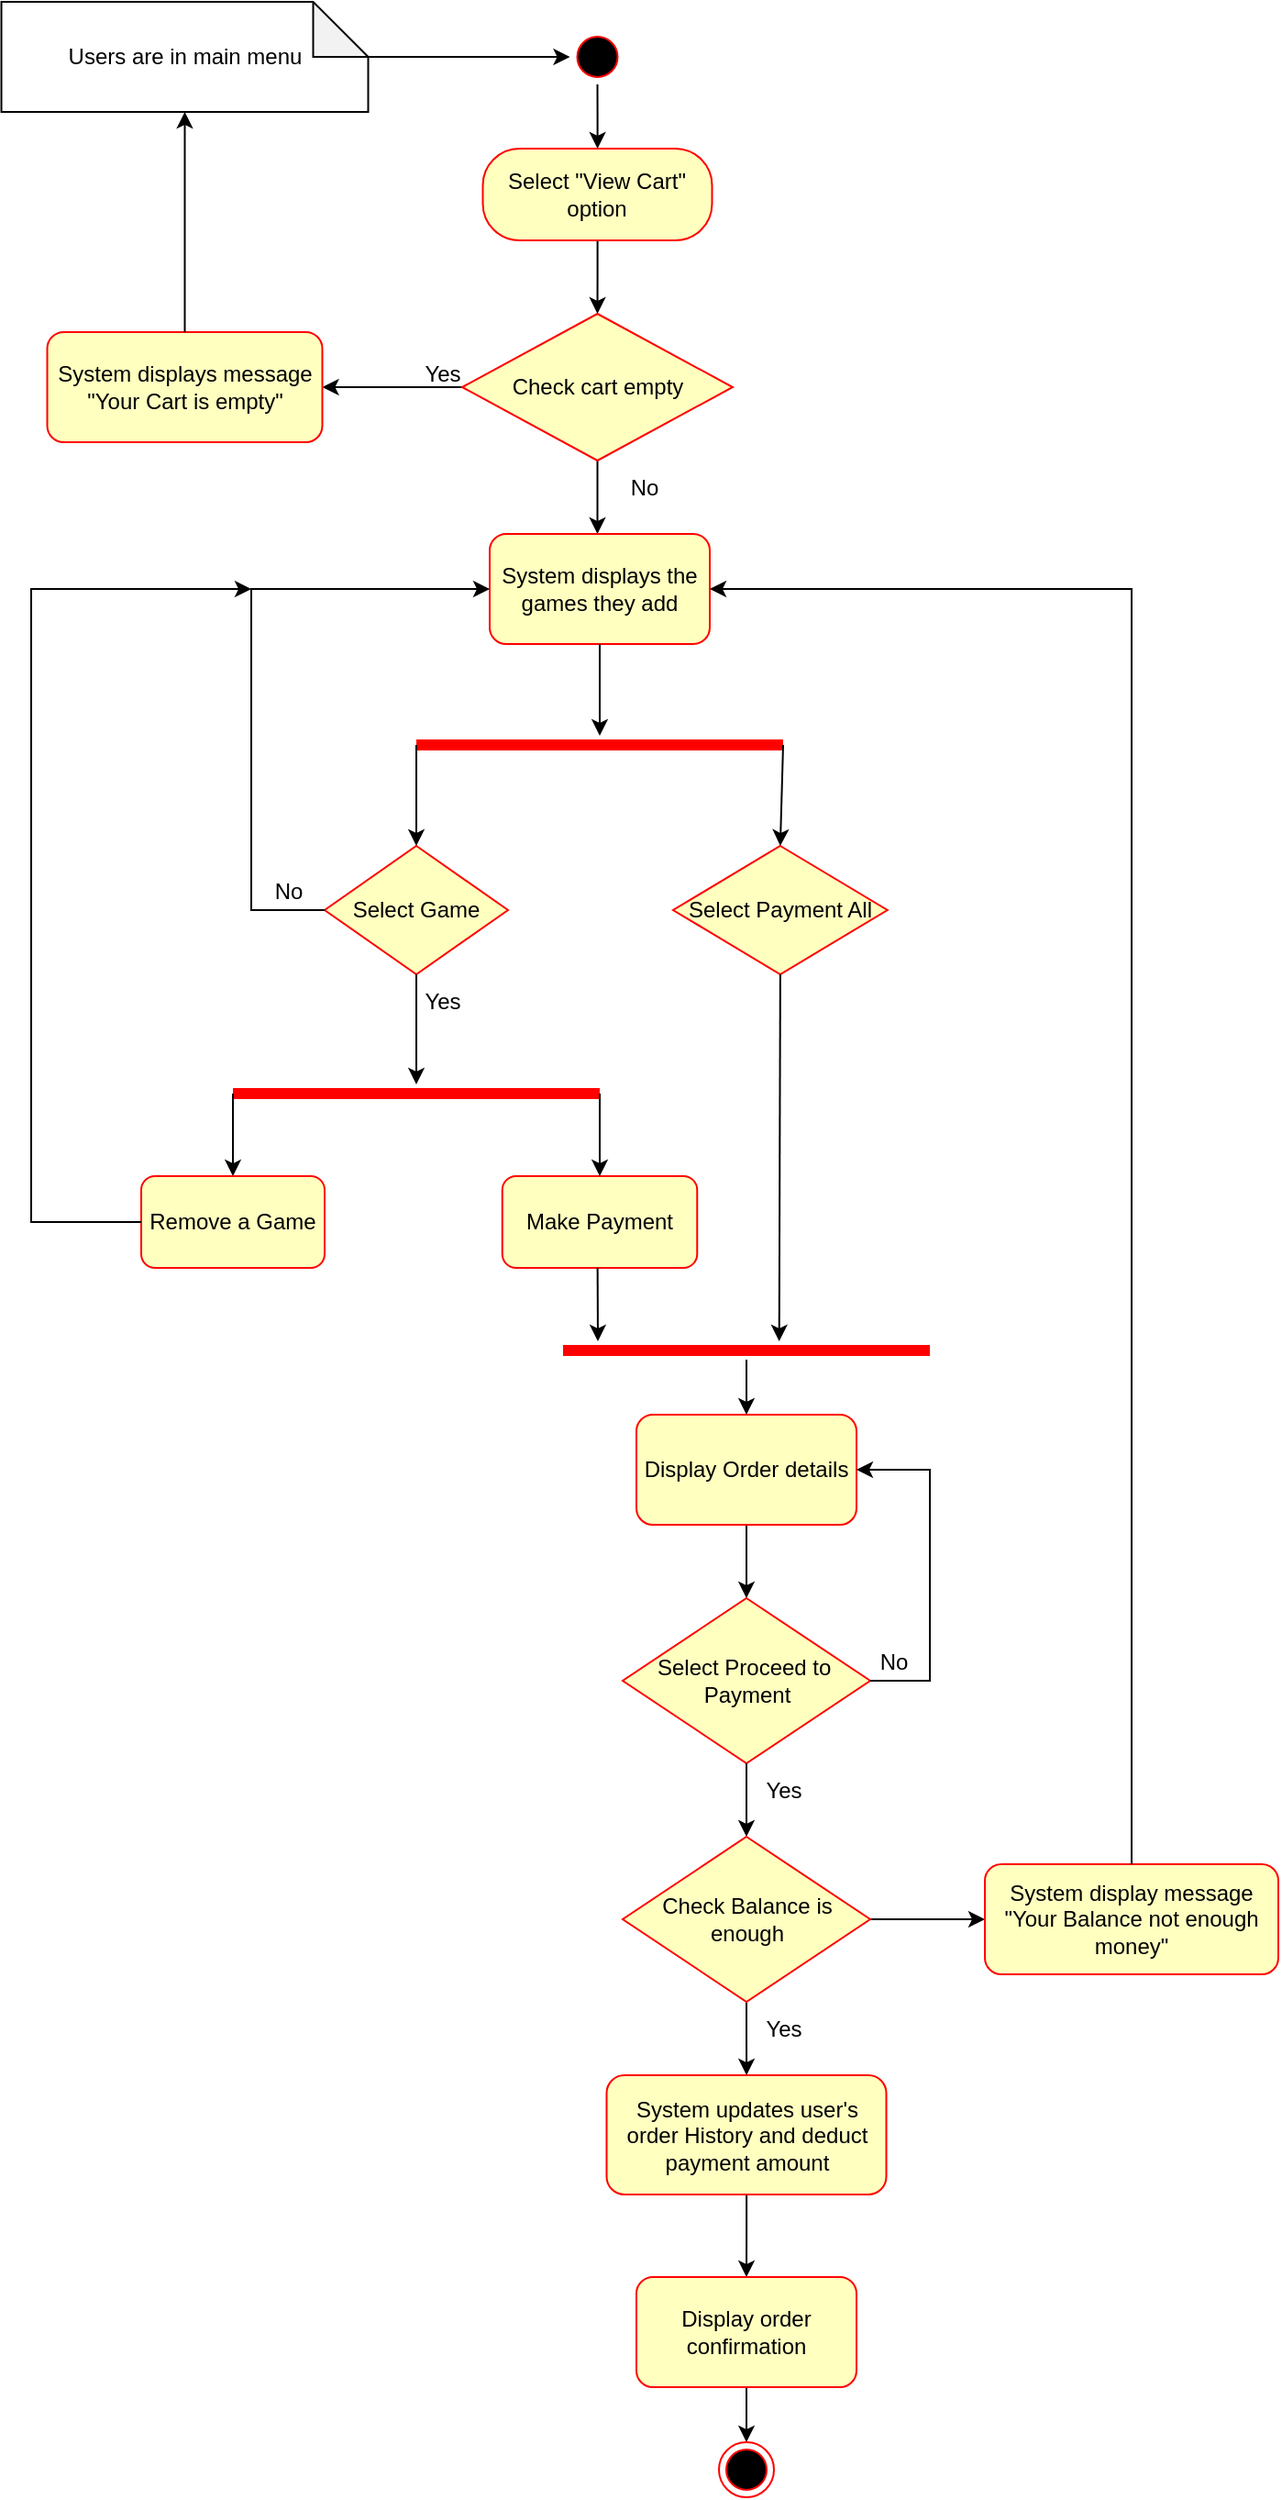 <mxfile version="21.6.1" type="device">
  <diagram name="Page-1" id="nk8ugfxF9IDwkbEV_qcw">
    <mxGraphModel dx="2367" dy="1370" grid="1" gridSize="10" guides="1" tooltips="1" connect="1" arrows="1" fold="1" page="1" pageScale="1" pageWidth="850" pageHeight="1100" math="0" shadow="0">
      <root>
        <mxCell id="0" />
        <mxCell id="1" parent="0" />
        <mxCell id="SH4dh5Ntx49CRtYyC6XV-4" value="" style="edgeStyle=orthogonalEdgeStyle;rounded=0;orthogonalLoop=1;jettySize=auto;html=1;" edge="1" parent="1" source="SH4dh5Ntx49CRtYyC6XV-1" target="SH4dh5Ntx49CRtYyC6XV-2">
          <mxGeometry relative="1" as="geometry" />
        </mxCell>
        <mxCell id="SH4dh5Ntx49CRtYyC6XV-1" value="Users are in main menu" style="shape=note;whiteSpace=wrap;html=1;backgroundOutline=1;darkOpacity=0.05;" vertex="1" parent="1">
          <mxGeometry x="63.75" y="40" width="200" height="60" as="geometry" />
        </mxCell>
        <mxCell id="SH4dh5Ntx49CRtYyC6XV-7" value="" style="edgeStyle=orthogonalEdgeStyle;rounded=0;orthogonalLoop=1;jettySize=auto;html=1;" edge="1" parent="1" source="SH4dh5Ntx49CRtYyC6XV-2" target="SH4dh5Ntx49CRtYyC6XV-5">
          <mxGeometry relative="1" as="geometry" />
        </mxCell>
        <mxCell id="SH4dh5Ntx49CRtYyC6XV-2" value="" style="ellipse;html=1;shape=startState;fillColor=#000000;strokeColor=#ff0000;" vertex="1" parent="1">
          <mxGeometry x="373.75" y="55" width="30" height="30" as="geometry" />
        </mxCell>
        <mxCell id="SH4dh5Ntx49CRtYyC6XV-11" value="" style="edgeStyle=orthogonalEdgeStyle;rounded=0;orthogonalLoop=1;jettySize=auto;html=1;" edge="1" parent="1" source="SH4dh5Ntx49CRtYyC6XV-5" target="SH4dh5Ntx49CRtYyC6XV-8">
          <mxGeometry relative="1" as="geometry" />
        </mxCell>
        <mxCell id="SH4dh5Ntx49CRtYyC6XV-5" value="Select &quot;View Cart&quot; option" style="rounded=1;whiteSpace=wrap;html=1;arcSize=40;fontColor=#000000;fillColor=#ffffc0;strokeColor=#ff0000;" vertex="1" parent="1">
          <mxGeometry x="326.25" y="120" width="125" height="50" as="geometry" />
        </mxCell>
        <mxCell id="SH4dh5Ntx49CRtYyC6XV-13" value="" style="edgeStyle=orthogonalEdgeStyle;rounded=0;orthogonalLoop=1;jettySize=auto;html=1;" edge="1" parent="1" source="SH4dh5Ntx49CRtYyC6XV-8" target="SH4dh5Ntx49CRtYyC6XV-12">
          <mxGeometry relative="1" as="geometry" />
        </mxCell>
        <mxCell id="SH4dh5Ntx49CRtYyC6XV-18" value="" style="edgeStyle=orthogonalEdgeStyle;rounded=0;orthogonalLoop=1;jettySize=auto;html=1;" edge="1" parent="1" source="SH4dh5Ntx49CRtYyC6XV-8">
          <mxGeometry relative="1" as="geometry">
            <mxPoint x="388.75" y="330" as="targetPoint" />
          </mxGeometry>
        </mxCell>
        <mxCell id="SH4dh5Ntx49CRtYyC6XV-8" value="Check cart empty" style="rhombus;whiteSpace=wrap;html=1;fontColor=#000000;fillColor=#ffffc0;strokeColor=#ff0000;" vertex="1" parent="1">
          <mxGeometry x="315" y="210" width="147.5" height="80" as="geometry" />
        </mxCell>
        <mxCell id="SH4dh5Ntx49CRtYyC6XV-12" value="System displays message &quot;Your Cart is empty&quot;" style="rounded=1;whiteSpace=wrap;html=1;fillColor=#ffffc0;strokeColor=#ff0000;fontColor=#000000;" vertex="1" parent="1">
          <mxGeometry x="88.75" y="220" width="150" height="60" as="geometry" />
        </mxCell>
        <mxCell id="SH4dh5Ntx49CRtYyC6XV-14" value="" style="edgeStyle=orthogonalEdgeStyle;rounded=0;orthogonalLoop=1;jettySize=auto;html=1;entryX=0.5;entryY=1;entryDx=0;entryDy=0;entryPerimeter=0;exitX=0.5;exitY=0;exitDx=0;exitDy=0;" edge="1" parent="1" source="SH4dh5Ntx49CRtYyC6XV-12" target="SH4dh5Ntx49CRtYyC6XV-1">
          <mxGeometry relative="1" as="geometry">
            <mxPoint x="234.75" y="150" as="sourcePoint" />
            <mxPoint x="143.75" y="150" as="targetPoint" />
          </mxGeometry>
        </mxCell>
        <mxCell id="SH4dh5Ntx49CRtYyC6XV-15" value="Yes" style="text;html=1;align=center;verticalAlign=middle;resizable=0;points=[];autosize=1;strokeColor=none;fillColor=none;" vertex="1" parent="1">
          <mxGeometry x="283.75" y="228" width="40" height="30" as="geometry" />
        </mxCell>
        <mxCell id="SH4dh5Ntx49CRtYyC6XV-16" value="No" style="text;html=1;align=center;verticalAlign=middle;resizable=0;points=[];autosize=1;strokeColor=none;fillColor=none;" vertex="1" parent="1">
          <mxGeometry x="393.75" y="290" width="40" height="30" as="geometry" />
        </mxCell>
        <mxCell id="SH4dh5Ntx49CRtYyC6XV-17" value="System displays the games they add" style="rounded=1;whiteSpace=wrap;html=1;fillColor=#ffffc0;strokeColor=#ff0000;fontColor=#000000;" vertex="1" parent="1">
          <mxGeometry x="330" y="330" width="120" height="60" as="geometry" />
        </mxCell>
        <mxCell id="SH4dh5Ntx49CRtYyC6XV-34" value="Make Payment" style="rounded=1;whiteSpace=wrap;html=1;fillColor=#ffffc0;strokeColor=#ff0000;fontColor=#000000;" vertex="1" parent="1">
          <mxGeometry x="336.88" y="680" width="106.25" height="50" as="geometry" />
        </mxCell>
        <mxCell id="SH4dh5Ntx49CRtYyC6XV-36" value="Select Game" style="rhombus;whiteSpace=wrap;html=1;fontColor=#000000;fillColor=#ffffc0;strokeColor=#ff0000;" vertex="1" parent="1">
          <mxGeometry x="240" y="500" width="100" height="70" as="geometry" />
        </mxCell>
        <mxCell id="SH4dh5Ntx49CRtYyC6XV-46" value="Yes" style="text;html=1;align=center;verticalAlign=middle;resizable=0;points=[];autosize=1;strokeColor=none;fillColor=none;" vertex="1" parent="1">
          <mxGeometry x="283.75" y="570" width="40" height="30" as="geometry" />
        </mxCell>
        <mxCell id="SH4dh5Ntx49CRtYyC6XV-55" value="No" style="text;html=1;align=center;verticalAlign=middle;resizable=0;points=[];autosize=1;strokeColor=none;fillColor=none;" vertex="1" parent="1">
          <mxGeometry x="200" y="510" width="40" height="30" as="geometry" />
        </mxCell>
        <mxCell id="SH4dh5Ntx49CRtYyC6XV-57" value="" style="edgeStyle=orthogonalEdgeStyle;rounded=0;orthogonalLoop=1;jettySize=auto;html=1;entryX=0.5;entryY=0;entryDx=0;entryDy=0;exitX=0.5;exitY=1;exitDx=0;exitDy=0;" edge="1" parent="1" source="SH4dh5Ntx49CRtYyC6XV-36" target="SH4dh5Ntx49CRtYyC6XV-58">
          <mxGeometry relative="1" as="geometry">
            <mxPoint x="355" y="595" as="sourcePoint" />
            <mxPoint x="349.41" y="650" as="targetPoint" />
            <Array as="points">
              <mxPoint x="290" y="630" />
            </Array>
          </mxGeometry>
        </mxCell>
        <mxCell id="SH4dh5Ntx49CRtYyC6XV-58" value="" style="shape=line;html=1;strokeWidth=6;strokeColor=#ff0000;" vertex="1" parent="1">
          <mxGeometry x="190.0" y="630" width="200" height="10" as="geometry" />
        </mxCell>
        <mxCell id="SH4dh5Ntx49CRtYyC6XV-59" value="" style="edgeStyle=orthogonalEdgeStyle;rounded=0;orthogonalLoop=1;jettySize=auto;html=1;entryX=0;entryY=0.5;entryDx=0;entryDy=0;exitX=0;exitY=0.5;exitDx=0;exitDy=0;" edge="1" parent="1" source="SH4dh5Ntx49CRtYyC6XV-36" target="SH4dh5Ntx49CRtYyC6XV-17">
          <mxGeometry relative="1" as="geometry">
            <mxPoint x="240" y="480" as="sourcePoint" />
            <mxPoint x="240" y="520" as="targetPoint" />
            <Array as="points">
              <mxPoint x="200" y="535" />
              <mxPoint x="200" y="360" />
            </Array>
          </mxGeometry>
        </mxCell>
        <mxCell id="SH4dh5Ntx49CRtYyC6XV-61" value="" style="rounded=0;orthogonalLoop=1;jettySize=auto;html=1;entryX=0.5;entryY=0;entryDx=0;entryDy=0;exitX=1;exitY=0.5;exitDx=0;exitDy=0;exitPerimeter=0;" edge="1" parent="1" source="SH4dh5Ntx49CRtYyC6XV-58" target="SH4dh5Ntx49CRtYyC6XV-34">
          <mxGeometry relative="1" as="geometry">
            <mxPoint x="514.94" y="738" as="sourcePoint" />
            <mxPoint x="509.94" y="630" as="targetPoint" />
          </mxGeometry>
        </mxCell>
        <mxCell id="SH4dh5Ntx49CRtYyC6XV-62" value="" style="rounded=0;orthogonalLoop=1;jettySize=auto;html=1;exitX=0;exitY=0.5;exitDx=0;exitDy=0;exitPerimeter=0;entryX=0.5;entryY=0;entryDx=0;entryDy=0;" edge="1" parent="1" source="SH4dh5Ntx49CRtYyC6XV-58" target="SH4dh5Ntx49CRtYyC6XV-63">
          <mxGeometry relative="1" as="geometry">
            <mxPoint x="293.82" y="680" as="sourcePoint" />
            <mxPoint x="250" y="720" as="targetPoint" />
          </mxGeometry>
        </mxCell>
        <mxCell id="SH4dh5Ntx49CRtYyC6XV-63" value="Remove a Game" style="rounded=1;whiteSpace=wrap;html=1;fillColor=#ffffc0;strokeColor=#ff0000;fontColor=#000000;" vertex="1" parent="1">
          <mxGeometry x="140" y="680" width="100" height="50" as="geometry" />
        </mxCell>
        <mxCell id="SH4dh5Ntx49CRtYyC6XV-69" value="" style="edgeStyle=orthogonalEdgeStyle;rounded=0;orthogonalLoop=1;jettySize=auto;html=1;" edge="1" parent="1" source="SH4dh5Ntx49CRtYyC6XV-64" target="SH4dh5Ntx49CRtYyC6XV-66">
          <mxGeometry relative="1" as="geometry" />
        </mxCell>
        <mxCell id="SH4dh5Ntx49CRtYyC6XV-64" value="Display Order details" style="rounded=1;whiteSpace=wrap;html=1;fillColor=#ffffc0;strokeColor=#ff0000;fontColor=#000000;" vertex="1" parent="1">
          <mxGeometry x="410" y="810" width="120" height="60" as="geometry" />
        </mxCell>
        <mxCell id="SH4dh5Ntx49CRtYyC6XV-66" value="Select Proceed to&amp;nbsp; Payment" style="rhombus;whiteSpace=wrap;html=1;fontColor=#000000;fillColor=#ffffc0;strokeColor=#ff0000;" vertex="1" parent="1">
          <mxGeometry x="402.5" y="910" width="135" height="90" as="geometry" />
        </mxCell>
        <mxCell id="SH4dh5Ntx49CRtYyC6XV-70" value="" style="edgeStyle=orthogonalEdgeStyle;rounded=0;orthogonalLoop=1;jettySize=auto;html=1;exitX=1;exitY=0.5;exitDx=0;exitDy=0;entryX=1;entryY=0.5;entryDx=0;entryDy=0;" edge="1" parent="1" source="SH4dh5Ntx49CRtYyC6XV-66" target="SH4dh5Ntx49CRtYyC6XV-64">
          <mxGeometry relative="1" as="geometry">
            <mxPoint x="645" y="910" as="sourcePoint" />
            <mxPoint x="645" y="950" as="targetPoint" />
            <Array as="points">
              <mxPoint x="570" y="955" />
              <mxPoint x="570" y="840" />
            </Array>
          </mxGeometry>
        </mxCell>
        <mxCell id="SH4dh5Ntx49CRtYyC6XV-71" value="No" style="text;html=1;align=center;verticalAlign=middle;resizable=0;points=[];autosize=1;strokeColor=none;fillColor=none;" vertex="1" parent="1">
          <mxGeometry x="530" y="930" width="40" height="30" as="geometry" />
        </mxCell>
        <mxCell id="SH4dh5Ntx49CRtYyC6XV-72" value="" style="edgeStyle=orthogonalEdgeStyle;rounded=0;orthogonalLoop=1;jettySize=auto;html=1;exitX=0.5;exitY=1;exitDx=0;exitDy=0;entryX=0.5;entryY=0;entryDx=0;entryDy=0;" edge="1" parent="1" source="SH4dh5Ntx49CRtYyC6XV-66" target="SH4dh5Ntx49CRtYyC6XV-74">
          <mxGeometry relative="1" as="geometry">
            <mxPoint x="555" y="1000" as="sourcePoint" />
            <mxPoint x="530" y="1040" as="targetPoint" />
          </mxGeometry>
        </mxCell>
        <mxCell id="SH4dh5Ntx49CRtYyC6XV-73" value="Yes" style="text;html=1;align=center;verticalAlign=middle;resizable=0;points=[];autosize=1;strokeColor=none;fillColor=none;" vertex="1" parent="1">
          <mxGeometry x="470" y="1000" width="40" height="30" as="geometry" />
        </mxCell>
        <mxCell id="SH4dh5Ntx49CRtYyC6XV-78" value="" style="edgeStyle=orthogonalEdgeStyle;rounded=0;orthogonalLoop=1;jettySize=auto;html=1;" edge="1" parent="1" source="SH4dh5Ntx49CRtYyC6XV-74" target="SH4dh5Ntx49CRtYyC6XV-77">
          <mxGeometry relative="1" as="geometry" />
        </mxCell>
        <mxCell id="SH4dh5Ntx49CRtYyC6XV-95" value="" style="edgeStyle=orthogonalEdgeStyle;rounded=0;orthogonalLoop=1;jettySize=auto;html=1;" edge="1" parent="1" source="SH4dh5Ntx49CRtYyC6XV-74" target="SH4dh5Ntx49CRtYyC6XV-94">
          <mxGeometry relative="1" as="geometry" />
        </mxCell>
        <mxCell id="SH4dh5Ntx49CRtYyC6XV-74" value="Check Balance is enough" style="rhombus;whiteSpace=wrap;html=1;fontColor=#000000;fillColor=#ffffc0;strokeColor=#ff0000;" vertex="1" parent="1">
          <mxGeometry x="402.5" y="1040" width="135" height="90" as="geometry" />
        </mxCell>
        <mxCell id="SH4dh5Ntx49CRtYyC6XV-81" value="" style="edgeStyle=orthogonalEdgeStyle;rounded=0;orthogonalLoop=1;jettySize=auto;html=1;" edge="1" parent="1" source="SH4dh5Ntx49CRtYyC6XV-77" target="SH4dh5Ntx49CRtYyC6XV-80">
          <mxGeometry relative="1" as="geometry" />
        </mxCell>
        <mxCell id="SH4dh5Ntx49CRtYyC6XV-77" value="System updates user&#39;s order History and deduct payment amount" style="rounded=1;whiteSpace=wrap;html=1;fillColor=#ffffc0;strokeColor=#ff0000;fontColor=#000000;" vertex="1" parent="1">
          <mxGeometry x="393.75" y="1170" width="152.5" height="65" as="geometry" />
        </mxCell>
        <mxCell id="SH4dh5Ntx49CRtYyC6XV-79" value="Yes" style="text;html=1;align=center;verticalAlign=middle;resizable=0;points=[];autosize=1;strokeColor=none;fillColor=none;" vertex="1" parent="1">
          <mxGeometry x="470" y="1130" width="40" height="30" as="geometry" />
        </mxCell>
        <mxCell id="SH4dh5Ntx49CRtYyC6XV-98" value="" style="edgeStyle=orthogonalEdgeStyle;rounded=0;orthogonalLoop=1;jettySize=auto;html=1;" edge="1" parent="1" source="SH4dh5Ntx49CRtYyC6XV-80" target="SH4dh5Ntx49CRtYyC6XV-97">
          <mxGeometry relative="1" as="geometry" />
        </mxCell>
        <mxCell id="SH4dh5Ntx49CRtYyC6XV-80" value="Display order confirmation" style="whiteSpace=wrap;html=1;fillColor=#ffffc0;strokeColor=#ff0000;fontColor=#000000;rounded=1;" vertex="1" parent="1">
          <mxGeometry x="410" y="1280" width="120" height="60" as="geometry" />
        </mxCell>
        <mxCell id="SH4dh5Ntx49CRtYyC6XV-82" value="" style="shape=line;html=1;strokeWidth=6;strokeColor=#ff0000;" vertex="1" parent="1">
          <mxGeometry x="290" y="440" width="200" height="10" as="geometry" />
        </mxCell>
        <mxCell id="SH4dh5Ntx49CRtYyC6XV-84" value="" style="edgeStyle=orthogonalEdgeStyle;rounded=0;orthogonalLoop=1;jettySize=auto;html=1;exitX=0.5;exitY=1;exitDx=0;exitDy=0;" edge="1" parent="1" source="SH4dh5Ntx49CRtYyC6XV-17" target="SH4dh5Ntx49CRtYyC6XV-82">
          <mxGeometry relative="1" as="geometry">
            <mxPoint x="350" y="460" as="sourcePoint" />
            <mxPoint x="350" y="500" as="targetPoint" />
          </mxGeometry>
        </mxCell>
        <mxCell id="SH4dh5Ntx49CRtYyC6XV-85" value="" style="rounded=0;orthogonalLoop=1;jettySize=auto;html=1;exitX=0;exitY=0.5;exitDx=0;exitDy=0;exitPerimeter=0;entryX=0.5;entryY=0;entryDx=0;entryDy=0;" edge="1" parent="1" source="SH4dh5Ntx49CRtYyC6XV-82" target="SH4dh5Ntx49CRtYyC6XV-36">
          <mxGeometry relative="1" as="geometry">
            <mxPoint x="323.75" y="460" as="sourcePoint" />
            <mxPoint x="323.75" y="510" as="targetPoint" />
          </mxGeometry>
        </mxCell>
        <mxCell id="SH4dh5Ntx49CRtYyC6XV-86" value="" style="rounded=0;orthogonalLoop=1;jettySize=auto;html=1;exitX=1;exitY=0.5;exitDx=0;exitDy=0;exitPerimeter=0;entryX=0.5;entryY=0;entryDx=0;entryDy=0;" edge="1" parent="1" source="SH4dh5Ntx49CRtYyC6XV-82" target="SH4dh5Ntx49CRtYyC6XV-87">
          <mxGeometry relative="1" as="geometry">
            <mxPoint x="456.67" y="485" as="sourcePoint" />
            <mxPoint x="490" y="500" as="targetPoint" />
          </mxGeometry>
        </mxCell>
        <mxCell id="SH4dh5Ntx49CRtYyC6XV-87" value="Select Payment All" style="rhombus;whiteSpace=wrap;html=1;fontColor=#000000;fillColor=#ffffc0;strokeColor=#ff0000;" vertex="1" parent="1">
          <mxGeometry x="430" y="500" width="116.87" height="70" as="geometry" />
        </mxCell>
        <mxCell id="SH4dh5Ntx49CRtYyC6XV-92" value="" style="edgeStyle=orthogonalEdgeStyle;rounded=0;orthogonalLoop=1;jettySize=auto;html=1;" edge="1" parent="1" source="SH4dh5Ntx49CRtYyC6XV-89" target="SH4dh5Ntx49CRtYyC6XV-64">
          <mxGeometry relative="1" as="geometry" />
        </mxCell>
        <mxCell id="SH4dh5Ntx49CRtYyC6XV-89" value="" style="shape=line;html=1;strokeWidth=6;strokeColor=#ff0000;" vertex="1" parent="1">
          <mxGeometry x="370.0" y="770" width="200" height="10" as="geometry" />
        </mxCell>
        <mxCell id="SH4dh5Ntx49CRtYyC6XV-90" value="" style="rounded=0;orthogonalLoop=1;jettySize=auto;html=1;exitX=1;exitY=0.5;exitDx=0;exitDy=0;exitPerimeter=0;" edge="1" parent="1">
          <mxGeometry relative="1" as="geometry">
            <mxPoint x="388.82" y="730" as="sourcePoint" />
            <mxPoint x="389" y="770" as="targetPoint" />
          </mxGeometry>
        </mxCell>
        <mxCell id="SH4dh5Ntx49CRtYyC6XV-91" value="" style="rounded=0;orthogonalLoop=1;jettySize=auto;html=1;entryX=0.5;entryY=0;entryDx=0;entryDy=0;exitX=0.5;exitY=1;exitDx=0;exitDy=0;" edge="1" parent="1" source="SH4dh5Ntx49CRtYyC6XV-87">
          <mxGeometry relative="1" as="geometry">
            <mxPoint x="487.85" y="725" as="sourcePoint" />
            <mxPoint x="487.85" y="770" as="targetPoint" />
          </mxGeometry>
        </mxCell>
        <mxCell id="SH4dh5Ntx49CRtYyC6XV-93" value="" style="rounded=0;orthogonalLoop=1;jettySize=auto;html=1;exitX=0;exitY=0.5;exitDx=0;exitDy=0;" edge="1" parent="1" source="SH4dh5Ntx49CRtYyC6XV-63">
          <mxGeometry relative="1" as="geometry">
            <mxPoint x="110" y="710" as="sourcePoint" />
            <mxPoint x="200" y="360" as="targetPoint" />
            <Array as="points">
              <mxPoint x="80" y="705" />
              <mxPoint x="80" y="360" />
            </Array>
          </mxGeometry>
        </mxCell>
        <mxCell id="SH4dh5Ntx49CRtYyC6XV-94" value="System display message &quot;Your Balance not enough money&quot;" style="rounded=1;whiteSpace=wrap;html=1;fillColor=#ffffc0;strokeColor=#ff0000;fontColor=#000000;" vertex="1" parent="1">
          <mxGeometry x="600" y="1055" width="160" height="60" as="geometry" />
        </mxCell>
        <mxCell id="SH4dh5Ntx49CRtYyC6XV-96" value="" style="rounded=0;orthogonalLoop=1;jettySize=auto;html=1;exitX=0.5;exitY=0;exitDx=0;exitDy=0;entryX=1;entryY=0.5;entryDx=0;entryDy=0;" edge="1" parent="1" source="SH4dh5Ntx49CRtYyC6XV-94" target="SH4dh5Ntx49CRtYyC6XV-17">
          <mxGeometry relative="1" as="geometry">
            <mxPoint x="658" y="1012.5" as="sourcePoint" />
            <mxPoint x="650" y="897.5" as="targetPoint" />
            <Array as="points">
              <mxPoint x="680" y="360" />
            </Array>
          </mxGeometry>
        </mxCell>
        <mxCell id="SH4dh5Ntx49CRtYyC6XV-97" value="" style="ellipse;html=1;shape=endState;fillColor=#000000;strokeColor=#ff0000;" vertex="1" parent="1">
          <mxGeometry x="455" y="1370" width="30" height="30" as="geometry" />
        </mxCell>
      </root>
    </mxGraphModel>
  </diagram>
</mxfile>
